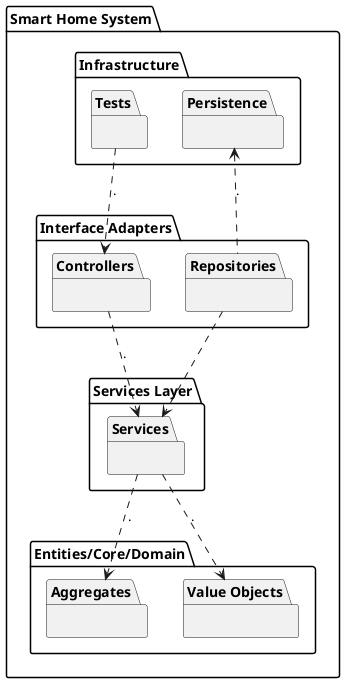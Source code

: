 @startuml

package "Smart Home System" {

    package Infrastructure {
        package Tests {
        }
        package Persistence {
        }
    }

    package "Interface Adapters" {
        package Controllers {
        }
        package Repositories {
        }
    }

    package "Services Layer" {
        package "Services" {
        }
    }

    package "Entities/Core/Domain" {
        package Aggregates {
        }
        package "Value Objects" {
        }

    }

    ' Dependencies
    Infrastructure.Tests ..> "Interface Adapters.Controllers" : .
    Infrastructure.Persistence <.. "Interface Adapters.Repositories" : .
    "Interface Adapters.Controllers" ..> "Services" : .
    "Services" ..> Aggregates : .
    "Services" ..> "Value Objects" : .
    "Interface Adapters.Repositories" ..> Services
}

@enduml
